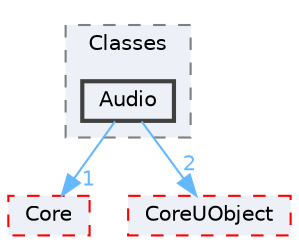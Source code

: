 digraph "Audio"
{
 // INTERACTIVE_SVG=YES
 // LATEX_PDF_SIZE
  bgcolor="transparent";
  edge [fontname=Helvetica,fontsize=10,labelfontname=Helvetica,labelfontsize=10];
  node [fontname=Helvetica,fontsize=10,shape=box,height=0.2,width=0.4];
  compound=true
  subgraph clusterdir_0ed647eebe6ffcaa496d3842b7cec6ce {
    graph [ bgcolor="#edf0f7", pencolor="grey50", label="Classes", fontname=Helvetica,fontsize=10 style="filled,dashed", URL="dir_0ed647eebe6ffcaa496d3842b7cec6ce.html",tooltip=""]
  dir_36c86ff574d235cfd6fcd083ed252bbe [label="Audio", fillcolor="#edf0f7", color="grey25", style="filled,bold", URL="dir_36c86ff574d235cfd6fcd083ed252bbe.html",tooltip=""];
  }
  dir_0e6cddcc9caa1238c7f3774224afaa45 [label="Core", fillcolor="#edf0f7", color="red", style="filled,dashed", URL="dir_0e6cddcc9caa1238c7f3774224afaa45.html",tooltip=""];
  dir_4c499e5e32e2b4479ad7e552df73eeae [label="CoreUObject", fillcolor="#edf0f7", color="red", style="filled,dashed", URL="dir_4c499e5e32e2b4479ad7e552df73eeae.html",tooltip=""];
  dir_36c86ff574d235cfd6fcd083ed252bbe->dir_0e6cddcc9caa1238c7f3774224afaa45 [headlabel="1", labeldistance=1.5 headhref="dir_000071_000266.html" href="dir_000071_000266.html" color="steelblue1" fontcolor="steelblue1"];
  dir_36c86ff574d235cfd6fcd083ed252bbe->dir_4c499e5e32e2b4479ad7e552df73eeae [headlabel="2", labeldistance=1.5 headhref="dir_000071_000268.html" href="dir_000071_000268.html" color="steelblue1" fontcolor="steelblue1"];
}
